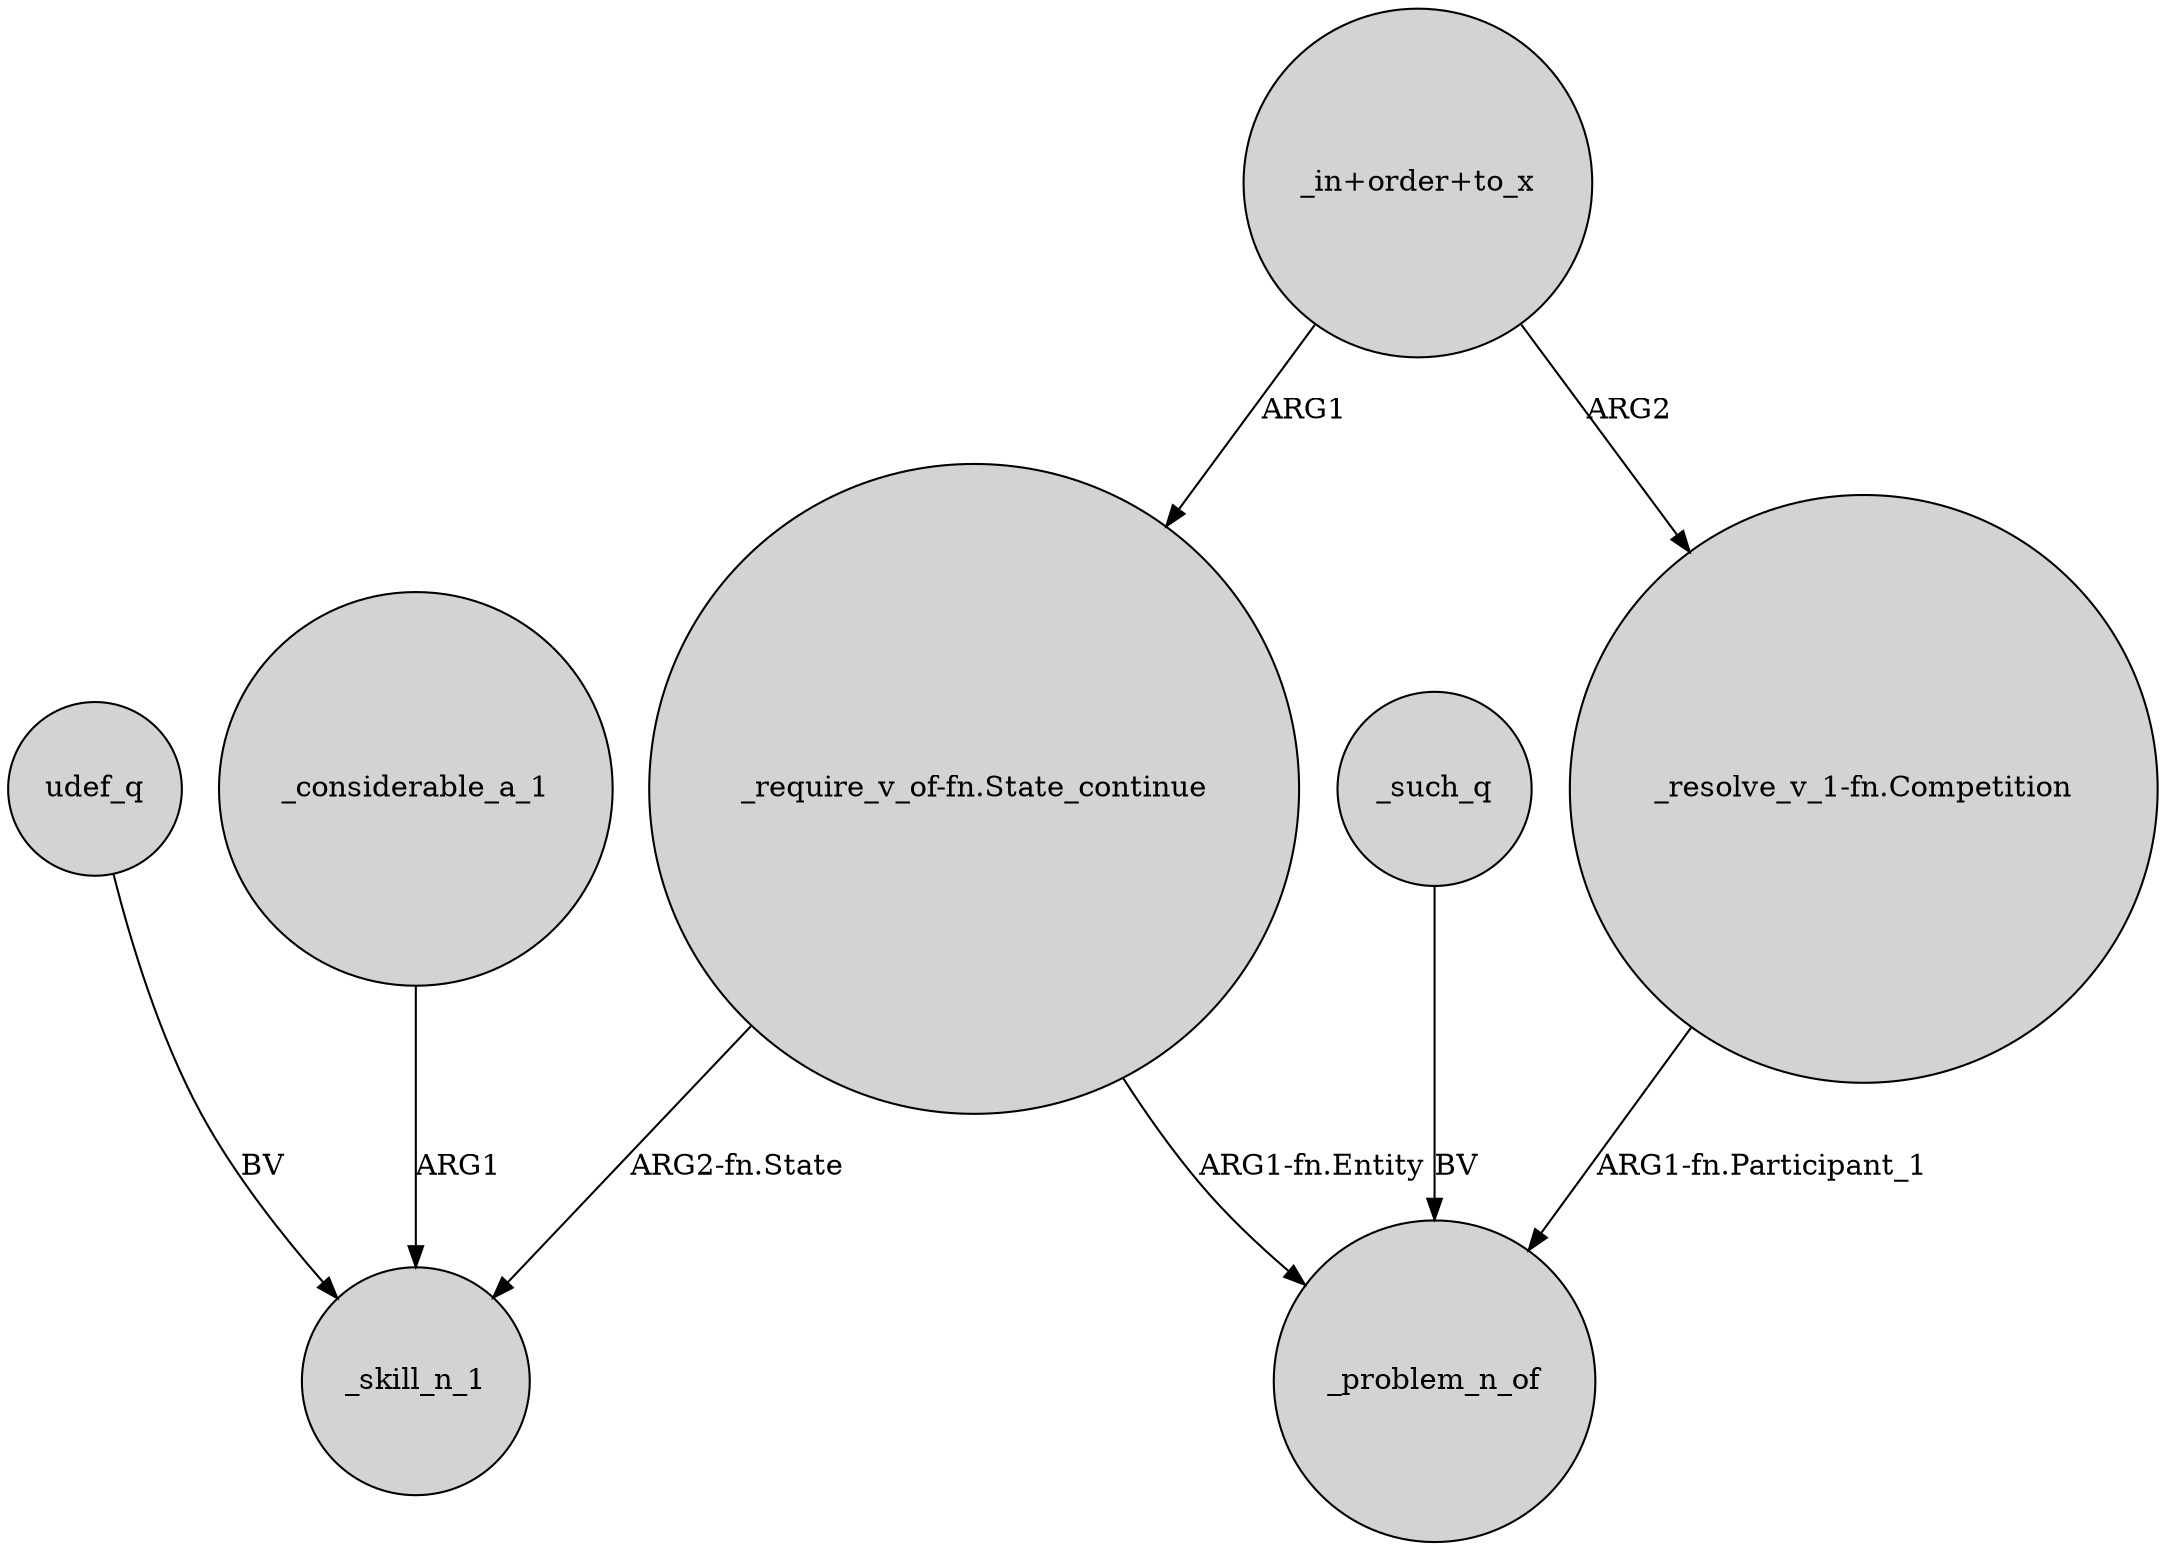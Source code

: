 digraph {
	node [shape=circle style=filled]
	"_require_v_of-fn.State_continue" -> _skill_n_1 [label="ARG2-fn.State"]
	_such_q -> _problem_n_of [label=BV]
	"_require_v_of-fn.State_continue" -> _problem_n_of [label="ARG1-fn.Entity"]
	_considerable_a_1 -> _skill_n_1 [label=ARG1]
	"_in+order+to_x" -> "_require_v_of-fn.State_continue" [label=ARG1]
	"_resolve_v_1-fn.Competition" -> _problem_n_of [label="ARG1-fn.Participant_1"]
	"_in+order+to_x" -> "_resolve_v_1-fn.Competition" [label=ARG2]
	udef_q -> _skill_n_1 [label=BV]
}
